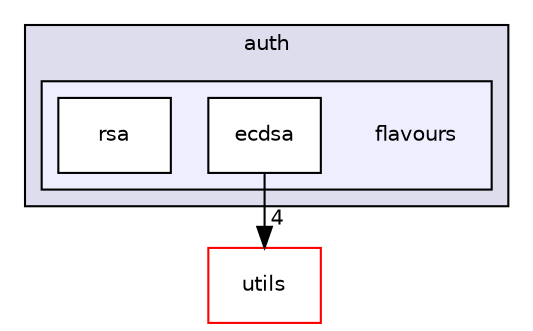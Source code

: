 digraph "auth/flavours" {
  compound=true
  node [ fontsize="10", fontname="Helvetica"];
  edge [ labelfontsize="10", labelfontname="Helvetica"];
  subgraph clusterdir_00ae9869f82e985780277dc684d7236c {
    graph [ bgcolor="#ddddee", pencolor="black", label="auth" fontname="Helvetica", fontsize="10", URL="dir_00ae9869f82e985780277dc684d7236c.html"]
  subgraph clusterdir_de5b33f5c290337181d9fd995af16f41 {
    graph [ bgcolor="#eeeeff", pencolor="black", label="" URL="dir_de5b33f5c290337181d9fd995af16f41.html"];
    dir_de5b33f5c290337181d9fd995af16f41 [shape=plaintext label="flavours"];
    dir_6568daccd501c485e23d8612496497b8 [shape=box label="ecdsa" color="black" fillcolor="white" style="filled" URL="dir_6568daccd501c485e23d8612496497b8.html"];
    dir_f43ea5e91aa639f4971368dace82e175 [shape=box label="rsa" color="black" fillcolor="white" style="filled" URL="dir_f43ea5e91aa639f4971368dace82e175.html"];
  }
  }
  dir_cbdb8362360e11eafe2fa3bc74cf0ffd [shape=box label="utils" fillcolor="white" style="filled" color="red" URL="dir_cbdb8362360e11eafe2fa3bc74cf0ffd.html"];
  dir_6568daccd501c485e23d8612496497b8->dir_cbdb8362360e11eafe2fa3bc74cf0ffd [headlabel="4", labeldistance=1.5 headhref="dir_000002_000009.html"];
}
